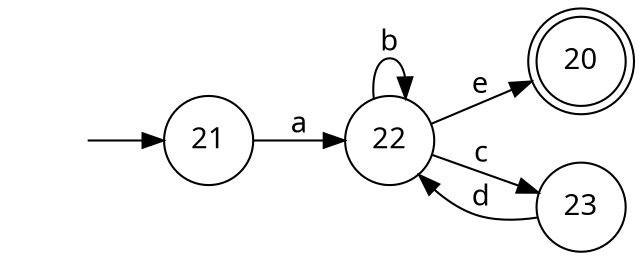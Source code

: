 digraph{
rankdir="LR";
fontname = "Microsoft YaHei";
node [shape = circle, fontname = "Microsoft YaHei"];
edge [fontname = "Microsoft YaHei"];
-1[style=invis];
20 [ shape = doublecircle ];
-1 -> 21;
21 -> 22[ label = "a" ];
22 -> 20[ label = "e" ];
22 -> 23[ label = "c" ];
22 -> 22[ label = "b" ];
23 -> 22[ label = "d" ];
}